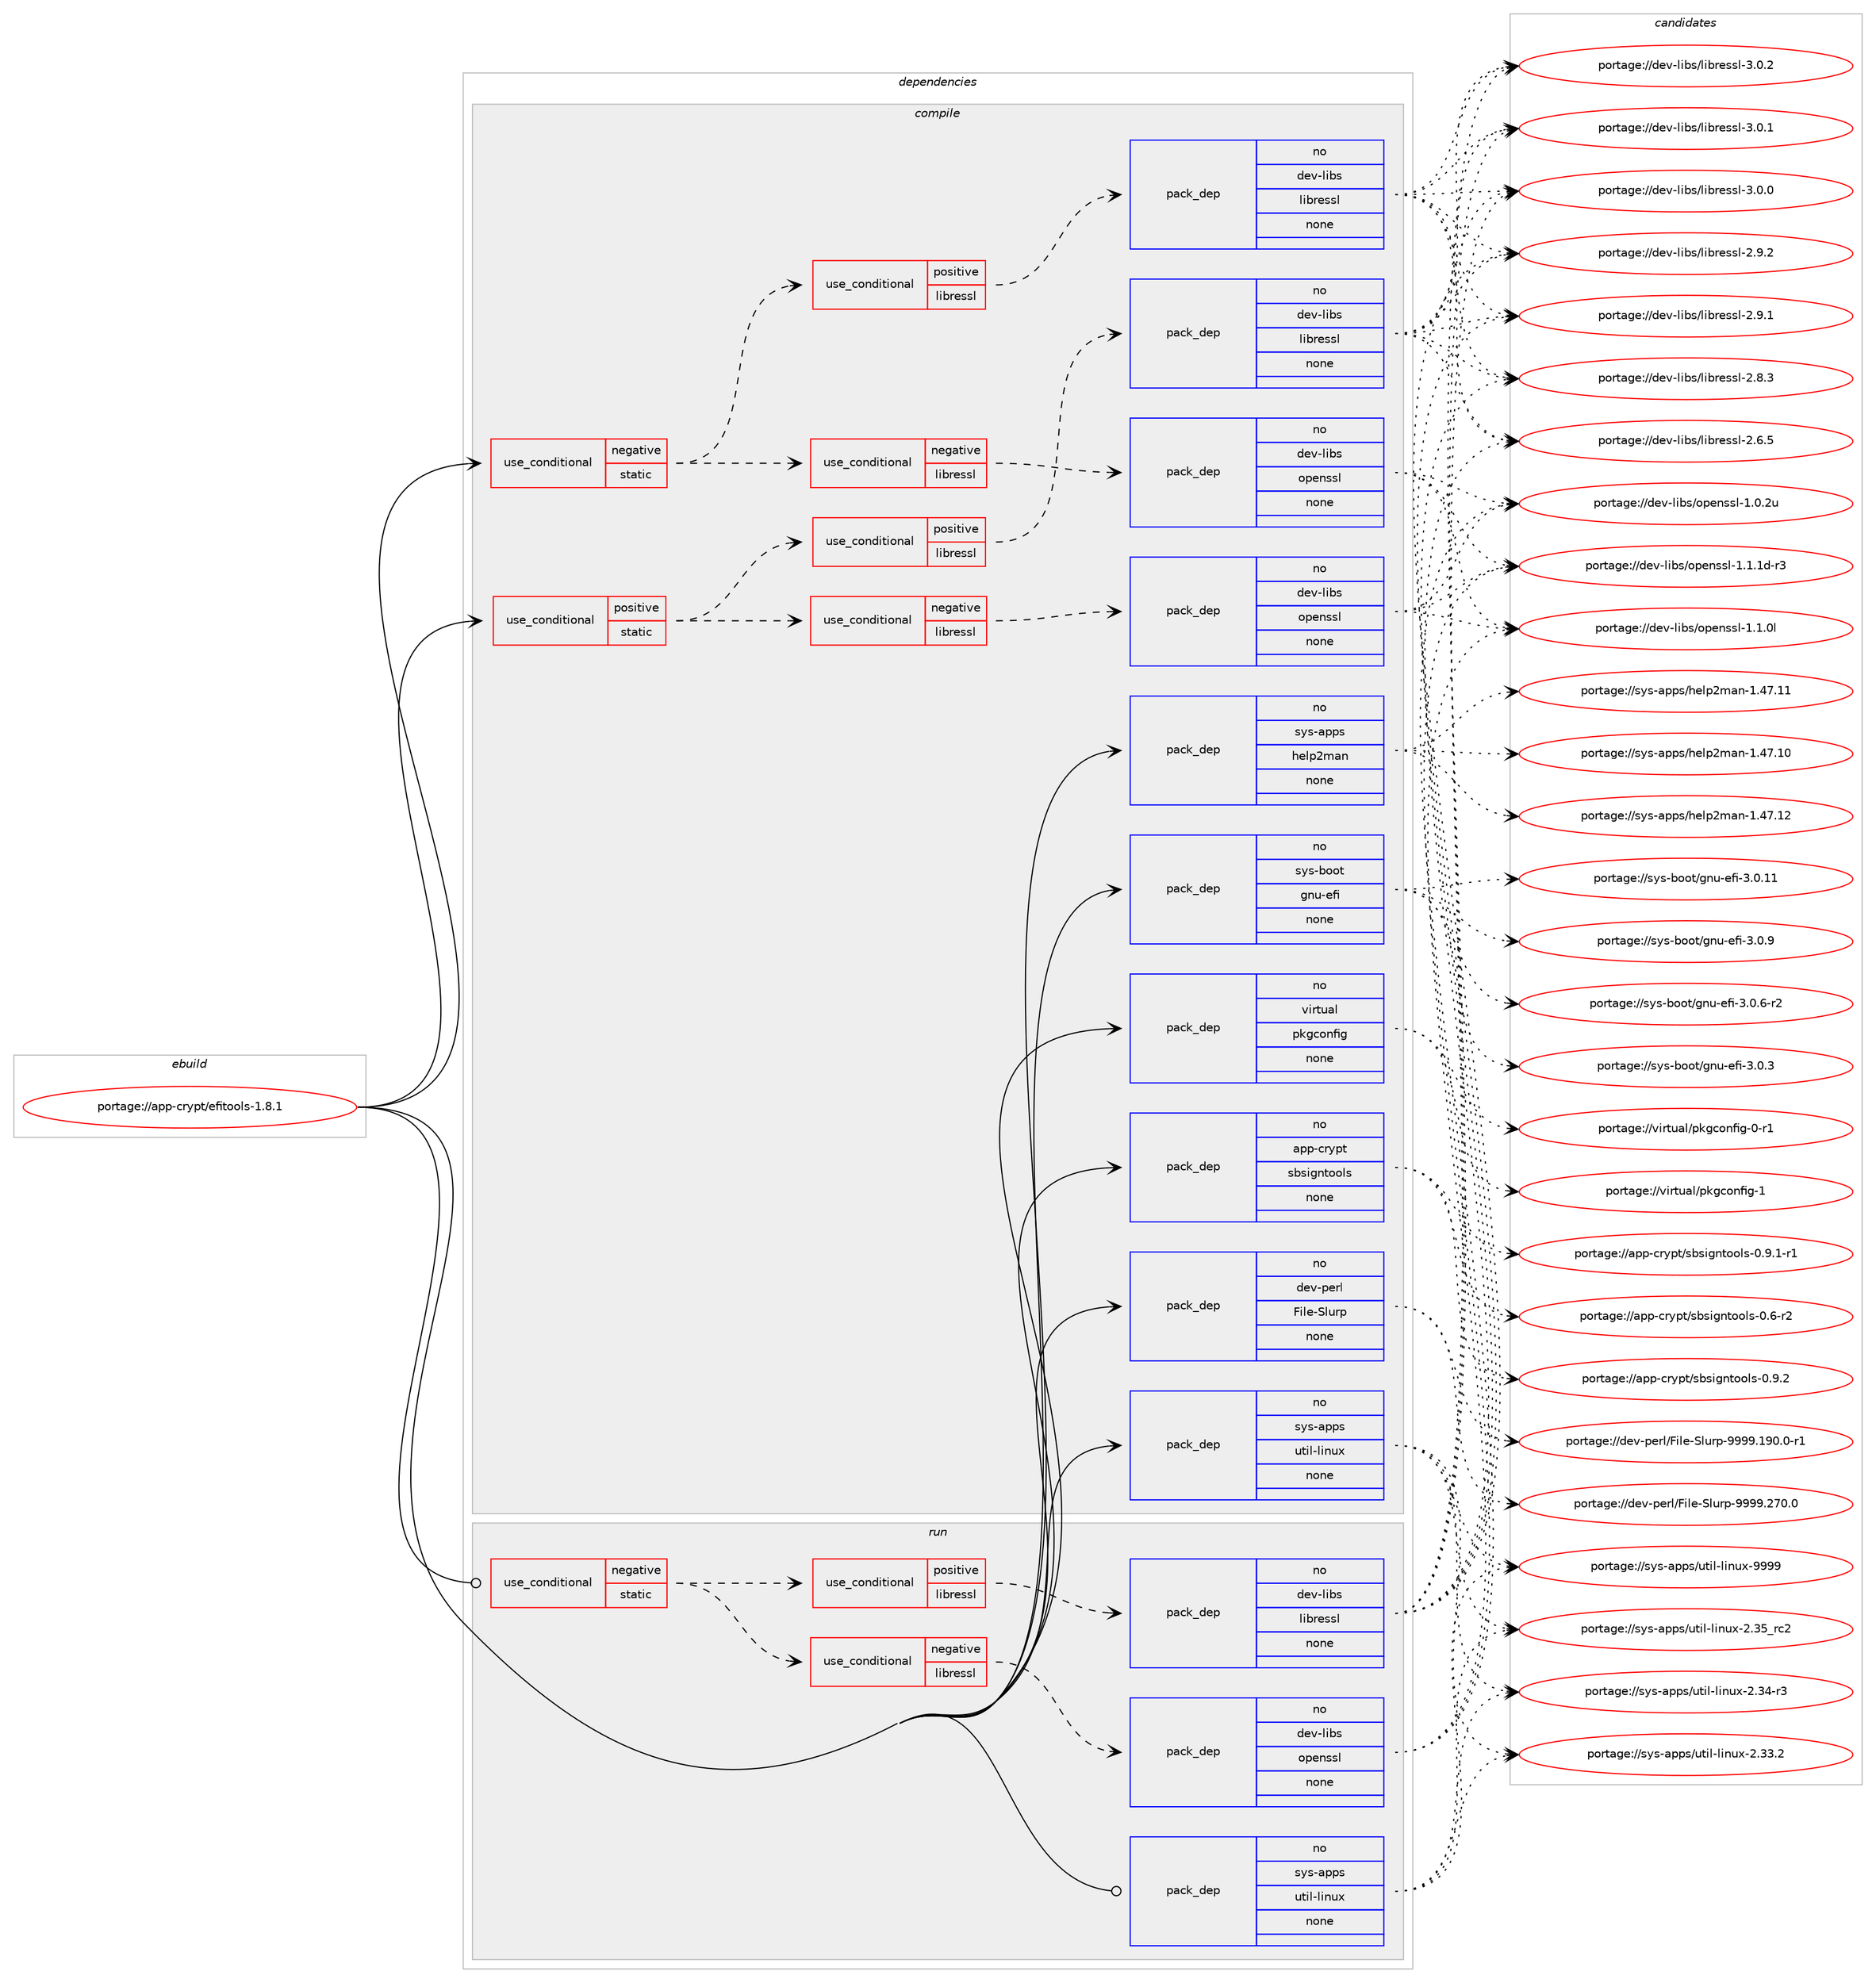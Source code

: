 digraph prolog {

# *************
# Graph options
# *************

newrank=true;
concentrate=true;
compound=true;
graph [rankdir=LR,fontname=Helvetica,fontsize=10,ranksep=1.5];#, ranksep=2.5, nodesep=0.2];
edge  [arrowhead=vee];
node  [fontname=Helvetica,fontsize=10];

# **********
# The ebuild
# **********

subgraph cluster_leftcol {
color=gray;
rank=same;
label=<<i>ebuild</i>>;
id [label="portage://app-crypt/efitools-1.8.1", color=red, width=4, href="../app-crypt/efitools-1.8.1.svg"];
}

# ****************
# The dependencies
# ****************

subgraph cluster_midcol {
color=gray;
label=<<i>dependencies</i>>;
subgraph cluster_compile {
fillcolor="#eeeeee";
style=filled;
label=<<i>compile</i>>;
subgraph cond151629 {
dependency643520 [label=<<TABLE BORDER="0" CELLBORDER="1" CELLSPACING="0" CELLPADDING="4"><TR><TD ROWSPAN="3" CELLPADDING="10">use_conditional</TD></TR><TR><TD>negative</TD></TR><TR><TD>static</TD></TR></TABLE>>, shape=none, color=red];
subgraph cond151630 {
dependency643521 [label=<<TABLE BORDER="0" CELLBORDER="1" CELLSPACING="0" CELLPADDING="4"><TR><TD ROWSPAN="3" CELLPADDING="10">use_conditional</TD></TR><TR><TD>negative</TD></TR><TR><TD>libressl</TD></TR></TABLE>>, shape=none, color=red];
subgraph pack483327 {
dependency643522 [label=<<TABLE BORDER="0" CELLBORDER="1" CELLSPACING="0" CELLPADDING="4" WIDTH="220"><TR><TD ROWSPAN="6" CELLPADDING="30">pack_dep</TD></TR><TR><TD WIDTH="110">no</TD></TR><TR><TD>dev-libs</TD></TR><TR><TD>openssl</TD></TR><TR><TD>none</TD></TR><TR><TD></TD></TR></TABLE>>, shape=none, color=blue];
}
dependency643521:e -> dependency643522:w [weight=20,style="dashed",arrowhead="vee"];
}
dependency643520:e -> dependency643521:w [weight=20,style="dashed",arrowhead="vee"];
subgraph cond151631 {
dependency643523 [label=<<TABLE BORDER="0" CELLBORDER="1" CELLSPACING="0" CELLPADDING="4"><TR><TD ROWSPAN="3" CELLPADDING="10">use_conditional</TD></TR><TR><TD>positive</TD></TR><TR><TD>libressl</TD></TR></TABLE>>, shape=none, color=red];
subgraph pack483328 {
dependency643524 [label=<<TABLE BORDER="0" CELLBORDER="1" CELLSPACING="0" CELLPADDING="4" WIDTH="220"><TR><TD ROWSPAN="6" CELLPADDING="30">pack_dep</TD></TR><TR><TD WIDTH="110">no</TD></TR><TR><TD>dev-libs</TD></TR><TR><TD>libressl</TD></TR><TR><TD>none</TD></TR><TR><TD></TD></TR></TABLE>>, shape=none, color=blue];
}
dependency643523:e -> dependency643524:w [weight=20,style="dashed",arrowhead="vee"];
}
dependency643520:e -> dependency643523:w [weight=20,style="dashed",arrowhead="vee"];
}
id:e -> dependency643520:w [weight=20,style="solid",arrowhead="vee"];
subgraph cond151632 {
dependency643525 [label=<<TABLE BORDER="0" CELLBORDER="1" CELLSPACING="0" CELLPADDING="4"><TR><TD ROWSPAN="3" CELLPADDING="10">use_conditional</TD></TR><TR><TD>positive</TD></TR><TR><TD>static</TD></TR></TABLE>>, shape=none, color=red];
subgraph cond151633 {
dependency643526 [label=<<TABLE BORDER="0" CELLBORDER="1" CELLSPACING="0" CELLPADDING="4"><TR><TD ROWSPAN="3" CELLPADDING="10">use_conditional</TD></TR><TR><TD>negative</TD></TR><TR><TD>libressl</TD></TR></TABLE>>, shape=none, color=red];
subgraph pack483329 {
dependency643527 [label=<<TABLE BORDER="0" CELLBORDER="1" CELLSPACING="0" CELLPADDING="4" WIDTH="220"><TR><TD ROWSPAN="6" CELLPADDING="30">pack_dep</TD></TR><TR><TD WIDTH="110">no</TD></TR><TR><TD>dev-libs</TD></TR><TR><TD>openssl</TD></TR><TR><TD>none</TD></TR><TR><TD></TD></TR></TABLE>>, shape=none, color=blue];
}
dependency643526:e -> dependency643527:w [weight=20,style="dashed",arrowhead="vee"];
}
dependency643525:e -> dependency643526:w [weight=20,style="dashed",arrowhead="vee"];
subgraph cond151634 {
dependency643528 [label=<<TABLE BORDER="0" CELLBORDER="1" CELLSPACING="0" CELLPADDING="4"><TR><TD ROWSPAN="3" CELLPADDING="10">use_conditional</TD></TR><TR><TD>positive</TD></TR><TR><TD>libressl</TD></TR></TABLE>>, shape=none, color=red];
subgraph pack483330 {
dependency643529 [label=<<TABLE BORDER="0" CELLBORDER="1" CELLSPACING="0" CELLPADDING="4" WIDTH="220"><TR><TD ROWSPAN="6" CELLPADDING="30">pack_dep</TD></TR><TR><TD WIDTH="110">no</TD></TR><TR><TD>dev-libs</TD></TR><TR><TD>libressl</TD></TR><TR><TD>none</TD></TR><TR><TD></TD></TR></TABLE>>, shape=none, color=blue];
}
dependency643528:e -> dependency643529:w [weight=20,style="dashed",arrowhead="vee"];
}
dependency643525:e -> dependency643528:w [weight=20,style="dashed",arrowhead="vee"];
}
id:e -> dependency643525:w [weight=20,style="solid",arrowhead="vee"];
subgraph pack483331 {
dependency643530 [label=<<TABLE BORDER="0" CELLBORDER="1" CELLSPACING="0" CELLPADDING="4" WIDTH="220"><TR><TD ROWSPAN="6" CELLPADDING="30">pack_dep</TD></TR><TR><TD WIDTH="110">no</TD></TR><TR><TD>app-crypt</TD></TR><TR><TD>sbsigntools</TD></TR><TR><TD>none</TD></TR><TR><TD></TD></TR></TABLE>>, shape=none, color=blue];
}
id:e -> dependency643530:w [weight=20,style="solid",arrowhead="vee"];
subgraph pack483332 {
dependency643531 [label=<<TABLE BORDER="0" CELLBORDER="1" CELLSPACING="0" CELLPADDING="4" WIDTH="220"><TR><TD ROWSPAN="6" CELLPADDING="30">pack_dep</TD></TR><TR><TD WIDTH="110">no</TD></TR><TR><TD>dev-perl</TD></TR><TR><TD>File-Slurp</TD></TR><TR><TD>none</TD></TR><TR><TD></TD></TR></TABLE>>, shape=none, color=blue];
}
id:e -> dependency643531:w [weight=20,style="solid",arrowhead="vee"];
subgraph pack483333 {
dependency643532 [label=<<TABLE BORDER="0" CELLBORDER="1" CELLSPACING="0" CELLPADDING="4" WIDTH="220"><TR><TD ROWSPAN="6" CELLPADDING="30">pack_dep</TD></TR><TR><TD WIDTH="110">no</TD></TR><TR><TD>sys-apps</TD></TR><TR><TD>help2man</TD></TR><TR><TD>none</TD></TR><TR><TD></TD></TR></TABLE>>, shape=none, color=blue];
}
id:e -> dependency643532:w [weight=20,style="solid",arrowhead="vee"];
subgraph pack483334 {
dependency643533 [label=<<TABLE BORDER="0" CELLBORDER="1" CELLSPACING="0" CELLPADDING="4" WIDTH="220"><TR><TD ROWSPAN="6" CELLPADDING="30">pack_dep</TD></TR><TR><TD WIDTH="110">no</TD></TR><TR><TD>sys-apps</TD></TR><TR><TD>util-linux</TD></TR><TR><TD>none</TD></TR><TR><TD></TD></TR></TABLE>>, shape=none, color=blue];
}
id:e -> dependency643533:w [weight=20,style="solid",arrowhead="vee"];
subgraph pack483335 {
dependency643534 [label=<<TABLE BORDER="0" CELLBORDER="1" CELLSPACING="0" CELLPADDING="4" WIDTH="220"><TR><TD ROWSPAN="6" CELLPADDING="30">pack_dep</TD></TR><TR><TD WIDTH="110">no</TD></TR><TR><TD>sys-boot</TD></TR><TR><TD>gnu-efi</TD></TR><TR><TD>none</TD></TR><TR><TD></TD></TR></TABLE>>, shape=none, color=blue];
}
id:e -> dependency643534:w [weight=20,style="solid",arrowhead="vee"];
subgraph pack483336 {
dependency643535 [label=<<TABLE BORDER="0" CELLBORDER="1" CELLSPACING="0" CELLPADDING="4" WIDTH="220"><TR><TD ROWSPAN="6" CELLPADDING="30">pack_dep</TD></TR><TR><TD WIDTH="110">no</TD></TR><TR><TD>virtual</TD></TR><TR><TD>pkgconfig</TD></TR><TR><TD>none</TD></TR><TR><TD></TD></TR></TABLE>>, shape=none, color=blue];
}
id:e -> dependency643535:w [weight=20,style="solid",arrowhead="vee"];
}
subgraph cluster_compileandrun {
fillcolor="#eeeeee";
style=filled;
label=<<i>compile and run</i>>;
}
subgraph cluster_run {
fillcolor="#eeeeee";
style=filled;
label=<<i>run</i>>;
subgraph cond151635 {
dependency643536 [label=<<TABLE BORDER="0" CELLBORDER="1" CELLSPACING="0" CELLPADDING="4"><TR><TD ROWSPAN="3" CELLPADDING="10">use_conditional</TD></TR><TR><TD>negative</TD></TR><TR><TD>static</TD></TR></TABLE>>, shape=none, color=red];
subgraph cond151636 {
dependency643537 [label=<<TABLE BORDER="0" CELLBORDER="1" CELLSPACING="0" CELLPADDING="4"><TR><TD ROWSPAN="3" CELLPADDING="10">use_conditional</TD></TR><TR><TD>negative</TD></TR><TR><TD>libressl</TD></TR></TABLE>>, shape=none, color=red];
subgraph pack483337 {
dependency643538 [label=<<TABLE BORDER="0" CELLBORDER="1" CELLSPACING="0" CELLPADDING="4" WIDTH="220"><TR><TD ROWSPAN="6" CELLPADDING="30">pack_dep</TD></TR><TR><TD WIDTH="110">no</TD></TR><TR><TD>dev-libs</TD></TR><TR><TD>openssl</TD></TR><TR><TD>none</TD></TR><TR><TD></TD></TR></TABLE>>, shape=none, color=blue];
}
dependency643537:e -> dependency643538:w [weight=20,style="dashed",arrowhead="vee"];
}
dependency643536:e -> dependency643537:w [weight=20,style="dashed",arrowhead="vee"];
subgraph cond151637 {
dependency643539 [label=<<TABLE BORDER="0" CELLBORDER="1" CELLSPACING="0" CELLPADDING="4"><TR><TD ROWSPAN="3" CELLPADDING="10">use_conditional</TD></TR><TR><TD>positive</TD></TR><TR><TD>libressl</TD></TR></TABLE>>, shape=none, color=red];
subgraph pack483338 {
dependency643540 [label=<<TABLE BORDER="0" CELLBORDER="1" CELLSPACING="0" CELLPADDING="4" WIDTH="220"><TR><TD ROWSPAN="6" CELLPADDING="30">pack_dep</TD></TR><TR><TD WIDTH="110">no</TD></TR><TR><TD>dev-libs</TD></TR><TR><TD>libressl</TD></TR><TR><TD>none</TD></TR><TR><TD></TD></TR></TABLE>>, shape=none, color=blue];
}
dependency643539:e -> dependency643540:w [weight=20,style="dashed",arrowhead="vee"];
}
dependency643536:e -> dependency643539:w [weight=20,style="dashed",arrowhead="vee"];
}
id:e -> dependency643536:w [weight=20,style="solid",arrowhead="odot"];
subgraph pack483339 {
dependency643541 [label=<<TABLE BORDER="0" CELLBORDER="1" CELLSPACING="0" CELLPADDING="4" WIDTH="220"><TR><TD ROWSPAN="6" CELLPADDING="30">pack_dep</TD></TR><TR><TD WIDTH="110">no</TD></TR><TR><TD>sys-apps</TD></TR><TR><TD>util-linux</TD></TR><TR><TD>none</TD></TR><TR><TD></TD></TR></TABLE>>, shape=none, color=blue];
}
id:e -> dependency643541:w [weight=20,style="solid",arrowhead="odot"];
}
}

# **************
# The candidates
# **************

subgraph cluster_choices {
rank=same;
color=gray;
label=<<i>candidates</i>>;

subgraph choice483327 {
color=black;
nodesep=1;
choice1001011184510810598115471111121011101151151084549464946491004511451 [label="portage://dev-libs/openssl-1.1.1d-r3", color=red, width=4,href="../dev-libs/openssl-1.1.1d-r3.svg"];
choice100101118451081059811547111112101110115115108454946494648108 [label="portage://dev-libs/openssl-1.1.0l", color=red, width=4,href="../dev-libs/openssl-1.1.0l.svg"];
choice100101118451081059811547111112101110115115108454946484650117 [label="portage://dev-libs/openssl-1.0.2u", color=red, width=4,href="../dev-libs/openssl-1.0.2u.svg"];
dependency643522:e -> choice1001011184510810598115471111121011101151151084549464946491004511451:w [style=dotted,weight="100"];
dependency643522:e -> choice100101118451081059811547111112101110115115108454946494648108:w [style=dotted,weight="100"];
dependency643522:e -> choice100101118451081059811547111112101110115115108454946484650117:w [style=dotted,weight="100"];
}
subgraph choice483328 {
color=black;
nodesep=1;
choice10010111845108105981154710810598114101115115108455146484650 [label="portage://dev-libs/libressl-3.0.2", color=red, width=4,href="../dev-libs/libressl-3.0.2.svg"];
choice10010111845108105981154710810598114101115115108455146484649 [label="portage://dev-libs/libressl-3.0.1", color=red, width=4,href="../dev-libs/libressl-3.0.1.svg"];
choice10010111845108105981154710810598114101115115108455146484648 [label="portage://dev-libs/libressl-3.0.0", color=red, width=4,href="../dev-libs/libressl-3.0.0.svg"];
choice10010111845108105981154710810598114101115115108455046574650 [label="portage://dev-libs/libressl-2.9.2", color=red, width=4,href="../dev-libs/libressl-2.9.2.svg"];
choice10010111845108105981154710810598114101115115108455046574649 [label="portage://dev-libs/libressl-2.9.1", color=red, width=4,href="../dev-libs/libressl-2.9.1.svg"];
choice10010111845108105981154710810598114101115115108455046564651 [label="portage://dev-libs/libressl-2.8.3", color=red, width=4,href="../dev-libs/libressl-2.8.3.svg"];
choice10010111845108105981154710810598114101115115108455046544653 [label="portage://dev-libs/libressl-2.6.5", color=red, width=4,href="../dev-libs/libressl-2.6.5.svg"];
dependency643524:e -> choice10010111845108105981154710810598114101115115108455146484650:w [style=dotted,weight="100"];
dependency643524:e -> choice10010111845108105981154710810598114101115115108455146484649:w [style=dotted,weight="100"];
dependency643524:e -> choice10010111845108105981154710810598114101115115108455146484648:w [style=dotted,weight="100"];
dependency643524:e -> choice10010111845108105981154710810598114101115115108455046574650:w [style=dotted,weight="100"];
dependency643524:e -> choice10010111845108105981154710810598114101115115108455046574649:w [style=dotted,weight="100"];
dependency643524:e -> choice10010111845108105981154710810598114101115115108455046564651:w [style=dotted,weight="100"];
dependency643524:e -> choice10010111845108105981154710810598114101115115108455046544653:w [style=dotted,weight="100"];
}
subgraph choice483329 {
color=black;
nodesep=1;
choice1001011184510810598115471111121011101151151084549464946491004511451 [label="portage://dev-libs/openssl-1.1.1d-r3", color=red, width=4,href="../dev-libs/openssl-1.1.1d-r3.svg"];
choice100101118451081059811547111112101110115115108454946494648108 [label="portage://dev-libs/openssl-1.1.0l", color=red, width=4,href="../dev-libs/openssl-1.1.0l.svg"];
choice100101118451081059811547111112101110115115108454946484650117 [label="portage://dev-libs/openssl-1.0.2u", color=red, width=4,href="../dev-libs/openssl-1.0.2u.svg"];
dependency643527:e -> choice1001011184510810598115471111121011101151151084549464946491004511451:w [style=dotted,weight="100"];
dependency643527:e -> choice100101118451081059811547111112101110115115108454946494648108:w [style=dotted,weight="100"];
dependency643527:e -> choice100101118451081059811547111112101110115115108454946484650117:w [style=dotted,weight="100"];
}
subgraph choice483330 {
color=black;
nodesep=1;
choice10010111845108105981154710810598114101115115108455146484650 [label="portage://dev-libs/libressl-3.0.2", color=red, width=4,href="../dev-libs/libressl-3.0.2.svg"];
choice10010111845108105981154710810598114101115115108455146484649 [label="portage://dev-libs/libressl-3.0.1", color=red, width=4,href="../dev-libs/libressl-3.0.1.svg"];
choice10010111845108105981154710810598114101115115108455146484648 [label="portage://dev-libs/libressl-3.0.0", color=red, width=4,href="../dev-libs/libressl-3.0.0.svg"];
choice10010111845108105981154710810598114101115115108455046574650 [label="portage://dev-libs/libressl-2.9.2", color=red, width=4,href="../dev-libs/libressl-2.9.2.svg"];
choice10010111845108105981154710810598114101115115108455046574649 [label="portage://dev-libs/libressl-2.9.1", color=red, width=4,href="../dev-libs/libressl-2.9.1.svg"];
choice10010111845108105981154710810598114101115115108455046564651 [label="portage://dev-libs/libressl-2.8.3", color=red, width=4,href="../dev-libs/libressl-2.8.3.svg"];
choice10010111845108105981154710810598114101115115108455046544653 [label="portage://dev-libs/libressl-2.6.5", color=red, width=4,href="../dev-libs/libressl-2.6.5.svg"];
dependency643529:e -> choice10010111845108105981154710810598114101115115108455146484650:w [style=dotted,weight="100"];
dependency643529:e -> choice10010111845108105981154710810598114101115115108455146484649:w [style=dotted,weight="100"];
dependency643529:e -> choice10010111845108105981154710810598114101115115108455146484648:w [style=dotted,weight="100"];
dependency643529:e -> choice10010111845108105981154710810598114101115115108455046574650:w [style=dotted,weight="100"];
dependency643529:e -> choice10010111845108105981154710810598114101115115108455046574649:w [style=dotted,weight="100"];
dependency643529:e -> choice10010111845108105981154710810598114101115115108455046564651:w [style=dotted,weight="100"];
dependency643529:e -> choice10010111845108105981154710810598114101115115108455046544653:w [style=dotted,weight="100"];
}
subgraph choice483331 {
color=black;
nodesep=1;
choice9711211245991141211121164711598115105103110116111111108115454846574650 [label="portage://app-crypt/sbsigntools-0.9.2", color=red, width=4,href="../app-crypt/sbsigntools-0.9.2.svg"];
choice97112112459911412111211647115981151051031101161111111081154548465746494511449 [label="portage://app-crypt/sbsigntools-0.9.1-r1", color=red, width=4,href="../app-crypt/sbsigntools-0.9.1-r1.svg"];
choice9711211245991141211121164711598115105103110116111111108115454846544511450 [label="portage://app-crypt/sbsigntools-0.6-r2", color=red, width=4,href="../app-crypt/sbsigntools-0.6-r2.svg"];
dependency643530:e -> choice9711211245991141211121164711598115105103110116111111108115454846574650:w [style=dotted,weight="100"];
dependency643530:e -> choice97112112459911412111211647115981151051031101161111111081154548465746494511449:w [style=dotted,weight="100"];
dependency643530:e -> choice9711211245991141211121164711598115105103110116111111108115454846544511450:w [style=dotted,weight="100"];
}
subgraph choice483332 {
color=black;
nodesep=1;
choice10010111845112101114108477010510810145831081171141124557575757465055484648 [label="portage://dev-perl/File-Slurp-9999.270.0", color=red, width=4,href="../dev-perl/File-Slurp-9999.270.0.svg"];
choice100101118451121011141084770105108101458310811711411245575757574649574846484511449 [label="portage://dev-perl/File-Slurp-9999.190.0-r1", color=red, width=4,href="../dev-perl/File-Slurp-9999.190.0-r1.svg"];
dependency643531:e -> choice10010111845112101114108477010510810145831081171141124557575757465055484648:w [style=dotted,weight="100"];
dependency643531:e -> choice100101118451121011141084770105108101458310811711411245575757574649574846484511449:w [style=dotted,weight="100"];
}
subgraph choice483333 {
color=black;
nodesep=1;
choice11512111545971121121154710410110811250109971104549465255464950 [label="portage://sys-apps/help2man-1.47.12", color=red, width=4,href="../sys-apps/help2man-1.47.12.svg"];
choice11512111545971121121154710410110811250109971104549465255464949 [label="portage://sys-apps/help2man-1.47.11", color=red, width=4,href="../sys-apps/help2man-1.47.11.svg"];
choice11512111545971121121154710410110811250109971104549465255464948 [label="portage://sys-apps/help2man-1.47.10", color=red, width=4,href="../sys-apps/help2man-1.47.10.svg"];
dependency643532:e -> choice11512111545971121121154710410110811250109971104549465255464950:w [style=dotted,weight="100"];
dependency643532:e -> choice11512111545971121121154710410110811250109971104549465255464949:w [style=dotted,weight="100"];
dependency643532:e -> choice11512111545971121121154710410110811250109971104549465255464948:w [style=dotted,weight="100"];
}
subgraph choice483334 {
color=black;
nodesep=1;
choice115121115459711211211547117116105108451081051101171204557575757 [label="portage://sys-apps/util-linux-9999", color=red, width=4,href="../sys-apps/util-linux-9999.svg"];
choice115121115459711211211547117116105108451081051101171204550465153951149950 [label="portage://sys-apps/util-linux-2.35_rc2", color=red, width=4,href="../sys-apps/util-linux-2.35_rc2.svg"];
choice1151211154597112112115471171161051084510810511011712045504651524511451 [label="portage://sys-apps/util-linux-2.34-r3", color=red, width=4,href="../sys-apps/util-linux-2.34-r3.svg"];
choice1151211154597112112115471171161051084510810511011712045504651514650 [label="portage://sys-apps/util-linux-2.33.2", color=red, width=4,href="../sys-apps/util-linux-2.33.2.svg"];
dependency643533:e -> choice115121115459711211211547117116105108451081051101171204557575757:w [style=dotted,weight="100"];
dependency643533:e -> choice115121115459711211211547117116105108451081051101171204550465153951149950:w [style=dotted,weight="100"];
dependency643533:e -> choice1151211154597112112115471171161051084510810511011712045504651524511451:w [style=dotted,weight="100"];
dependency643533:e -> choice1151211154597112112115471171161051084510810511011712045504651514650:w [style=dotted,weight="100"];
}
subgraph choice483335 {
color=black;
nodesep=1;
choice11512111545981111111164710311011745101102105455146484657 [label="portage://sys-boot/gnu-efi-3.0.9", color=red, width=4,href="../sys-boot/gnu-efi-3.0.9.svg"];
choice115121115459811111111647103110117451011021054551464846544511450 [label="portage://sys-boot/gnu-efi-3.0.6-r2", color=red, width=4,href="../sys-boot/gnu-efi-3.0.6-r2.svg"];
choice11512111545981111111164710311011745101102105455146484651 [label="portage://sys-boot/gnu-efi-3.0.3", color=red, width=4,href="../sys-boot/gnu-efi-3.0.3.svg"];
choice1151211154598111111116471031101174510110210545514648464949 [label="portage://sys-boot/gnu-efi-3.0.11", color=red, width=4,href="../sys-boot/gnu-efi-3.0.11.svg"];
dependency643534:e -> choice11512111545981111111164710311011745101102105455146484657:w [style=dotted,weight="100"];
dependency643534:e -> choice115121115459811111111647103110117451011021054551464846544511450:w [style=dotted,weight="100"];
dependency643534:e -> choice11512111545981111111164710311011745101102105455146484651:w [style=dotted,weight="100"];
dependency643534:e -> choice1151211154598111111116471031101174510110210545514648464949:w [style=dotted,weight="100"];
}
subgraph choice483336 {
color=black;
nodesep=1;
choice1181051141161179710847112107103991111101021051034549 [label="portage://virtual/pkgconfig-1", color=red, width=4,href="../virtual/pkgconfig-1.svg"];
choice11810511411611797108471121071039911111010210510345484511449 [label="portage://virtual/pkgconfig-0-r1", color=red, width=4,href="../virtual/pkgconfig-0-r1.svg"];
dependency643535:e -> choice1181051141161179710847112107103991111101021051034549:w [style=dotted,weight="100"];
dependency643535:e -> choice11810511411611797108471121071039911111010210510345484511449:w [style=dotted,weight="100"];
}
subgraph choice483337 {
color=black;
nodesep=1;
choice1001011184510810598115471111121011101151151084549464946491004511451 [label="portage://dev-libs/openssl-1.1.1d-r3", color=red, width=4,href="../dev-libs/openssl-1.1.1d-r3.svg"];
choice100101118451081059811547111112101110115115108454946494648108 [label="portage://dev-libs/openssl-1.1.0l", color=red, width=4,href="../dev-libs/openssl-1.1.0l.svg"];
choice100101118451081059811547111112101110115115108454946484650117 [label="portage://dev-libs/openssl-1.0.2u", color=red, width=4,href="../dev-libs/openssl-1.0.2u.svg"];
dependency643538:e -> choice1001011184510810598115471111121011101151151084549464946491004511451:w [style=dotted,weight="100"];
dependency643538:e -> choice100101118451081059811547111112101110115115108454946494648108:w [style=dotted,weight="100"];
dependency643538:e -> choice100101118451081059811547111112101110115115108454946484650117:w [style=dotted,weight="100"];
}
subgraph choice483338 {
color=black;
nodesep=1;
choice10010111845108105981154710810598114101115115108455146484650 [label="portage://dev-libs/libressl-3.0.2", color=red, width=4,href="../dev-libs/libressl-3.0.2.svg"];
choice10010111845108105981154710810598114101115115108455146484649 [label="portage://dev-libs/libressl-3.0.1", color=red, width=4,href="../dev-libs/libressl-3.0.1.svg"];
choice10010111845108105981154710810598114101115115108455146484648 [label="portage://dev-libs/libressl-3.0.0", color=red, width=4,href="../dev-libs/libressl-3.0.0.svg"];
choice10010111845108105981154710810598114101115115108455046574650 [label="portage://dev-libs/libressl-2.9.2", color=red, width=4,href="../dev-libs/libressl-2.9.2.svg"];
choice10010111845108105981154710810598114101115115108455046574649 [label="portage://dev-libs/libressl-2.9.1", color=red, width=4,href="../dev-libs/libressl-2.9.1.svg"];
choice10010111845108105981154710810598114101115115108455046564651 [label="portage://dev-libs/libressl-2.8.3", color=red, width=4,href="../dev-libs/libressl-2.8.3.svg"];
choice10010111845108105981154710810598114101115115108455046544653 [label="portage://dev-libs/libressl-2.6.5", color=red, width=4,href="../dev-libs/libressl-2.6.5.svg"];
dependency643540:e -> choice10010111845108105981154710810598114101115115108455146484650:w [style=dotted,weight="100"];
dependency643540:e -> choice10010111845108105981154710810598114101115115108455146484649:w [style=dotted,weight="100"];
dependency643540:e -> choice10010111845108105981154710810598114101115115108455146484648:w [style=dotted,weight="100"];
dependency643540:e -> choice10010111845108105981154710810598114101115115108455046574650:w [style=dotted,weight="100"];
dependency643540:e -> choice10010111845108105981154710810598114101115115108455046574649:w [style=dotted,weight="100"];
dependency643540:e -> choice10010111845108105981154710810598114101115115108455046564651:w [style=dotted,weight="100"];
dependency643540:e -> choice10010111845108105981154710810598114101115115108455046544653:w [style=dotted,weight="100"];
}
subgraph choice483339 {
color=black;
nodesep=1;
choice115121115459711211211547117116105108451081051101171204557575757 [label="portage://sys-apps/util-linux-9999", color=red, width=4,href="../sys-apps/util-linux-9999.svg"];
choice115121115459711211211547117116105108451081051101171204550465153951149950 [label="portage://sys-apps/util-linux-2.35_rc2", color=red, width=4,href="../sys-apps/util-linux-2.35_rc2.svg"];
choice1151211154597112112115471171161051084510810511011712045504651524511451 [label="portage://sys-apps/util-linux-2.34-r3", color=red, width=4,href="../sys-apps/util-linux-2.34-r3.svg"];
choice1151211154597112112115471171161051084510810511011712045504651514650 [label="portage://sys-apps/util-linux-2.33.2", color=red, width=4,href="../sys-apps/util-linux-2.33.2.svg"];
dependency643541:e -> choice115121115459711211211547117116105108451081051101171204557575757:w [style=dotted,weight="100"];
dependency643541:e -> choice115121115459711211211547117116105108451081051101171204550465153951149950:w [style=dotted,weight="100"];
dependency643541:e -> choice1151211154597112112115471171161051084510810511011712045504651524511451:w [style=dotted,weight="100"];
dependency643541:e -> choice1151211154597112112115471171161051084510810511011712045504651514650:w [style=dotted,weight="100"];
}
}

}
